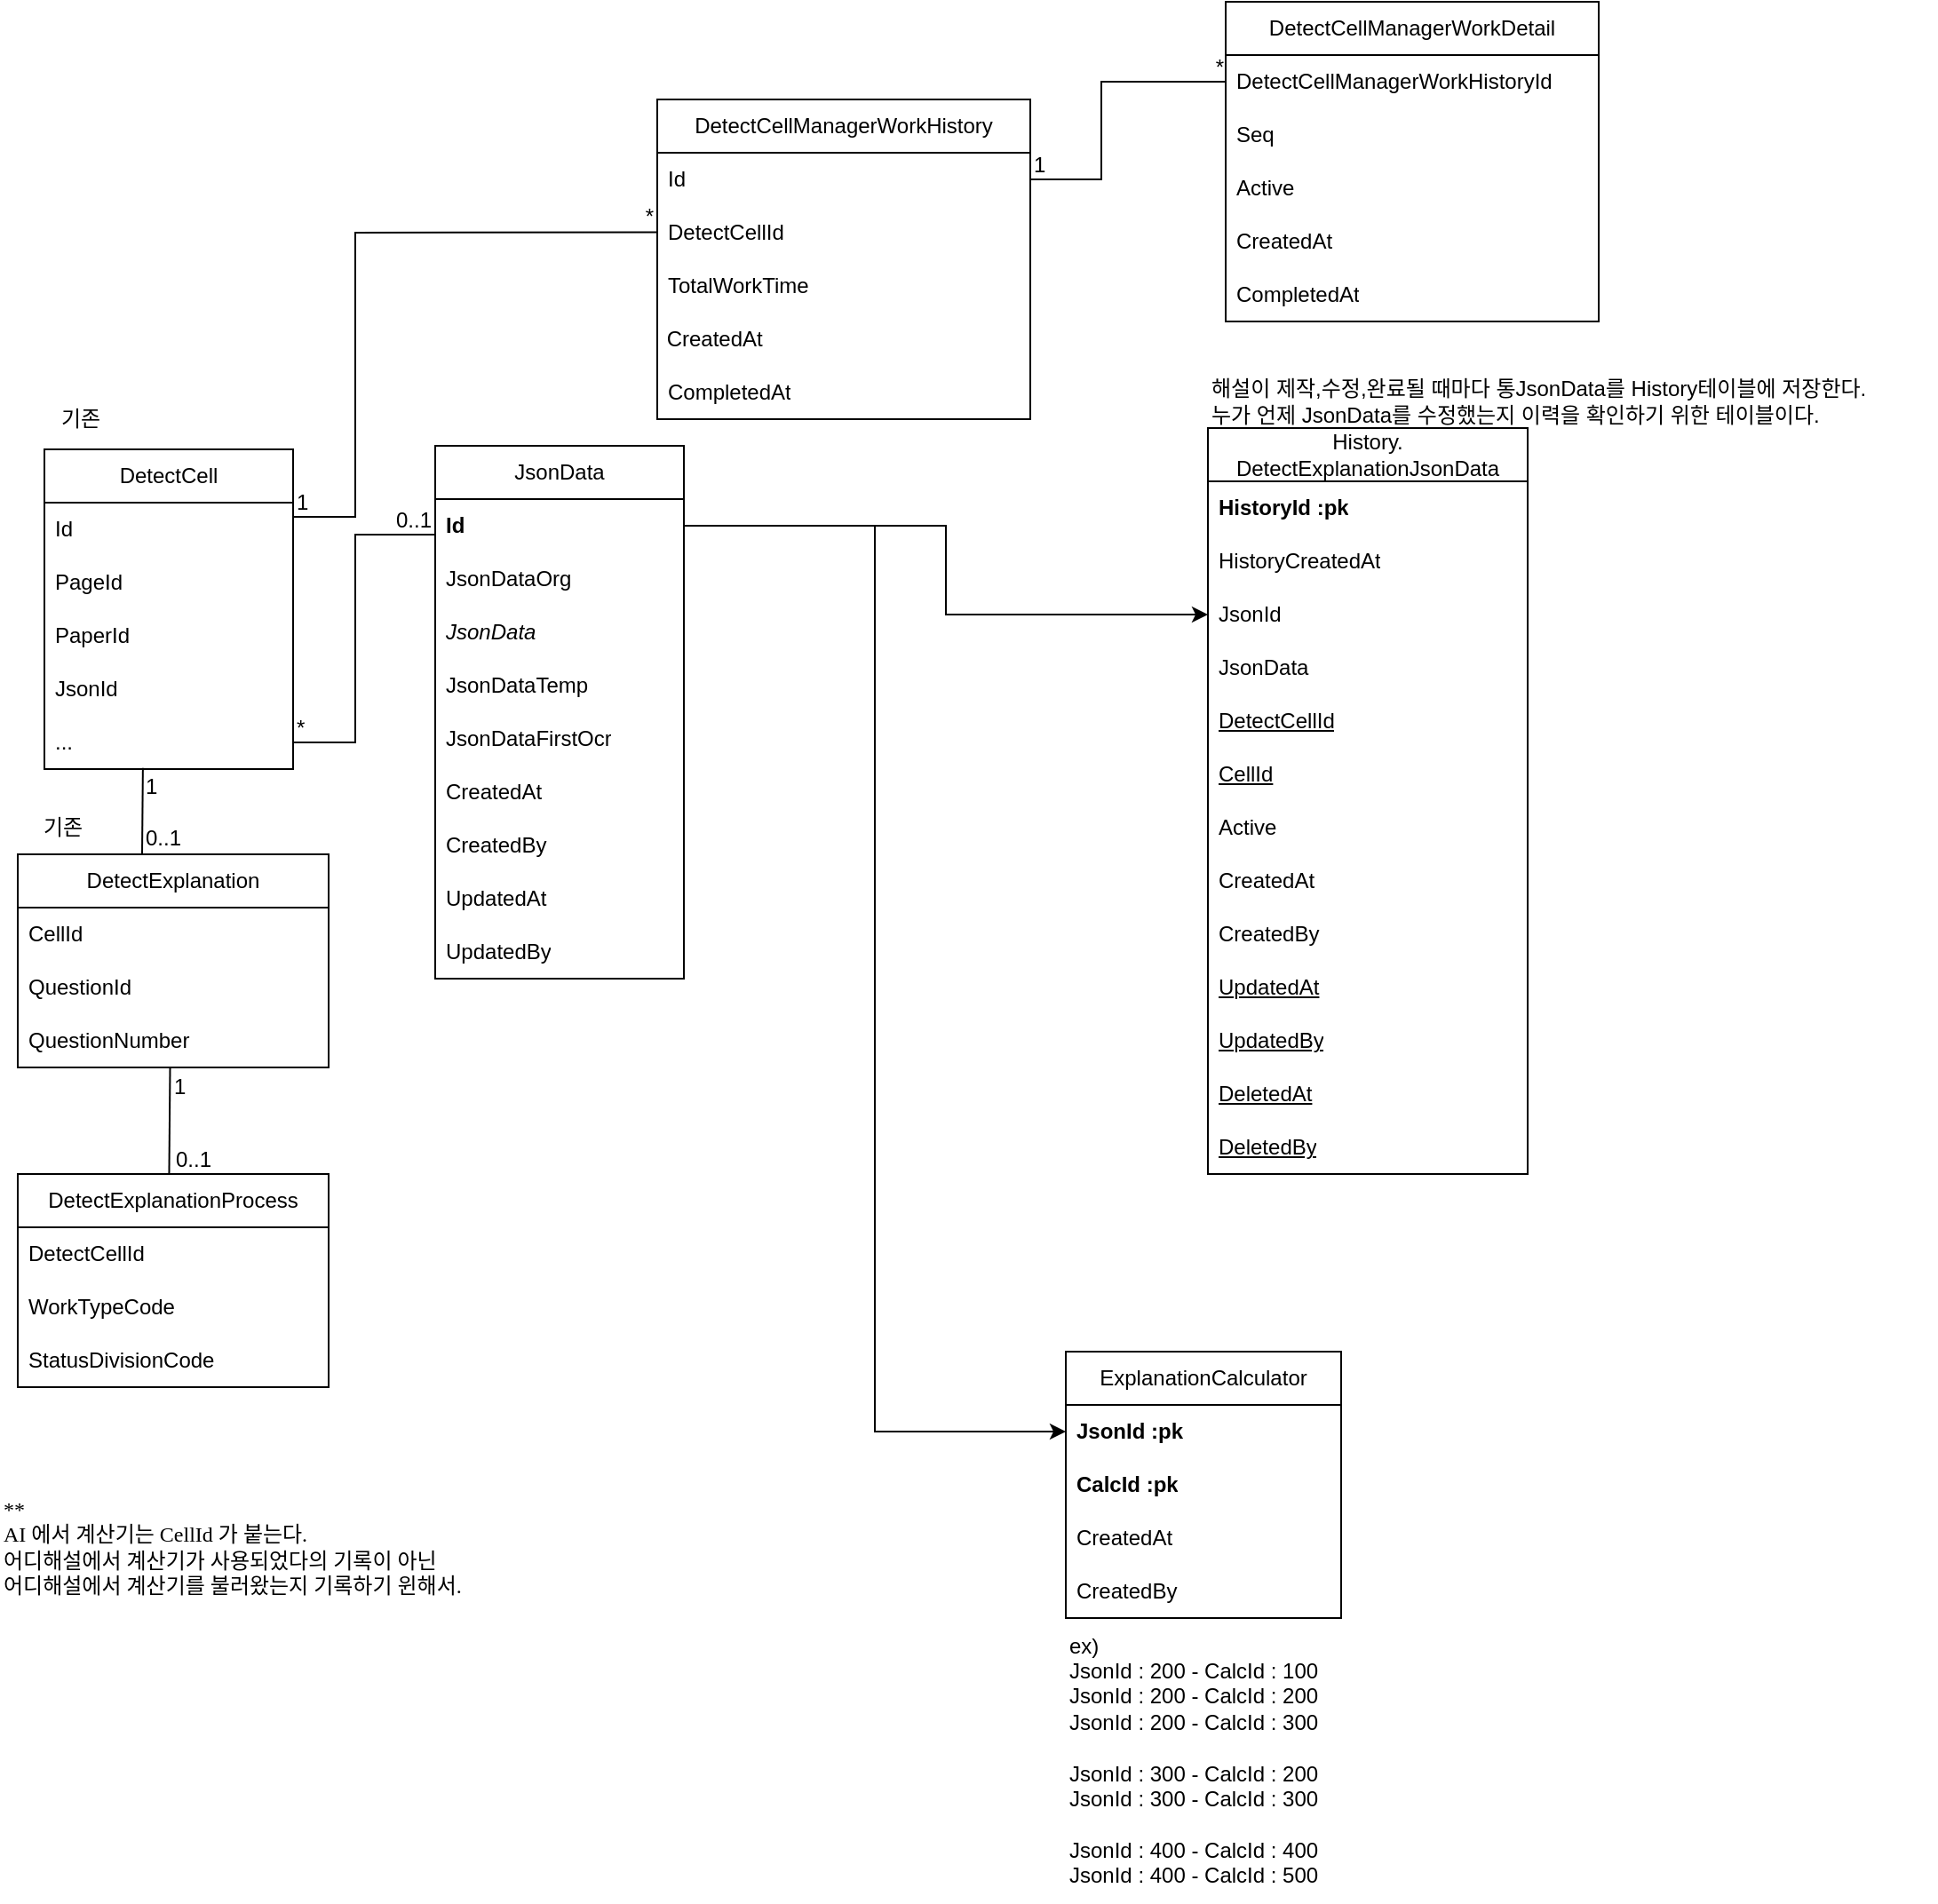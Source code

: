 <mxfile version="26.0.5">
  <diagram id="C5RBs43oDa-KdzZeNtuy" name="Page-1">
    <mxGraphModel dx="834" dy="1612" grid="1" gridSize="10" guides="1" tooltips="1" connect="1" arrows="1" fold="1" page="1" pageScale="1" pageWidth="827" pageHeight="1169" math="0" shadow="0">
      <root>
        <mxCell id="WIyWlLk6GJQsqaUBKTNV-0" />
        <mxCell id="WIyWlLk6GJQsqaUBKTNV-1" parent="WIyWlLk6GJQsqaUBKTNV-0" />
        <mxCell id="RVwB3K6hN_vWvZm14Bsj-29" value="ExplanationCalculator" style="swimlane;fontStyle=0;childLayout=stackLayout;horizontal=1;startSize=30;horizontalStack=0;resizeParent=1;resizeParentMax=0;resizeLast=0;collapsible=1;marginBottom=0;whiteSpace=wrap;html=1;" parent="WIyWlLk6GJQsqaUBKTNV-1" vertex="1">
          <mxGeometry x="720" y="1400" width="155" height="150" as="geometry" />
        </mxCell>
        <mxCell id="RVwB3K6hN_vWvZm14Bsj-33" value="&lt;b&gt;JsonId :pk&lt;/b&gt;" style="text;strokeColor=none;fillColor=none;align=left;verticalAlign=middle;spacingLeft=4;spacingRight=4;overflow=hidden;points=[[0,0.5],[1,0.5]];portConstraint=eastwest;rotatable=0;whiteSpace=wrap;html=1;" parent="RVwB3K6hN_vWvZm14Bsj-29" vertex="1">
          <mxGeometry y="30" width="155" height="30" as="geometry" />
        </mxCell>
        <mxCell id="RVwB3K6hN_vWvZm14Bsj-30" value="&lt;b&gt;CalcId :pk&lt;/b&gt;" style="text;strokeColor=none;fillColor=none;align=left;verticalAlign=middle;spacingLeft=4;spacingRight=4;overflow=hidden;points=[[0,0.5],[1,0.5]];portConstraint=eastwest;rotatable=0;whiteSpace=wrap;html=1;" parent="RVwB3K6hN_vWvZm14Bsj-29" vertex="1">
          <mxGeometry y="60" width="155" height="30" as="geometry" />
        </mxCell>
        <mxCell id="RVwB3K6hN_vWvZm14Bsj-118" value="CreatedAt" style="text;strokeColor=none;fillColor=none;align=left;verticalAlign=middle;spacingLeft=4;spacingRight=4;overflow=hidden;points=[[0,0.5],[1,0.5]];portConstraint=eastwest;rotatable=0;whiteSpace=wrap;html=1;" parent="RVwB3K6hN_vWvZm14Bsj-29" vertex="1">
          <mxGeometry y="90" width="155" height="30" as="geometry" />
        </mxCell>
        <mxCell id="RVwB3K6hN_vWvZm14Bsj-119" value="CreatedBy" style="text;strokeColor=none;fillColor=none;align=left;verticalAlign=middle;spacingLeft=4;spacingRight=4;overflow=hidden;points=[[0,0.5],[1,0.5]];portConstraint=eastwest;rotatable=0;whiteSpace=wrap;html=1;" parent="RVwB3K6hN_vWvZm14Bsj-29" vertex="1">
          <mxGeometry y="120" width="155" height="30" as="geometry" />
        </mxCell>
        <mxCell id="RVwB3K6hN_vWvZm14Bsj-75" value="JsonData" style="swimlane;fontStyle=0;childLayout=stackLayout;horizontal=1;startSize=30;horizontalStack=0;resizeParent=1;resizeParentMax=0;resizeLast=0;collapsible=1;marginBottom=0;whiteSpace=wrap;html=1;" parent="WIyWlLk6GJQsqaUBKTNV-1" vertex="1">
          <mxGeometry x="365" y="890" width="140" height="300" as="geometry" />
        </mxCell>
        <mxCell id="RVwB3K6hN_vWvZm14Bsj-76" value="&lt;b&gt;Id&lt;/b&gt;" style="text;strokeColor=none;fillColor=none;align=left;verticalAlign=middle;spacingLeft=4;spacingRight=4;overflow=hidden;points=[[0,0.5],[1,0.5]];portConstraint=eastwest;rotatable=0;whiteSpace=wrap;html=1;" parent="RVwB3K6hN_vWvZm14Bsj-75" vertex="1">
          <mxGeometry y="30" width="140" height="30" as="geometry" />
        </mxCell>
        <mxCell id="RVwB3K6hN_vWvZm14Bsj-77" value="JsonDataOrg" style="text;strokeColor=none;fillColor=none;align=left;verticalAlign=middle;spacingLeft=4;spacingRight=4;overflow=hidden;points=[[0,0.5],[1,0.5]];portConstraint=eastwest;rotatable=0;whiteSpace=wrap;html=1;" parent="RVwB3K6hN_vWvZm14Bsj-75" vertex="1">
          <mxGeometry y="60" width="140" height="30" as="geometry" />
        </mxCell>
        <mxCell id="RVwB3K6hN_vWvZm14Bsj-78" value="&lt;i style=&quot;&quot;&gt;JsonData&lt;/i&gt;" style="text;strokeColor=none;fillColor=none;align=left;verticalAlign=middle;spacingLeft=4;spacingRight=4;overflow=hidden;points=[[0,0.5],[1,0.5]];portConstraint=eastwest;rotatable=0;whiteSpace=wrap;html=1;" parent="RVwB3K6hN_vWvZm14Bsj-75" vertex="1">
          <mxGeometry y="90" width="140" height="30" as="geometry" />
        </mxCell>
        <mxCell id="RVwB3K6hN_vWvZm14Bsj-86" value="JsonDataTemp" style="text;strokeColor=none;fillColor=none;align=left;verticalAlign=middle;spacingLeft=4;spacingRight=4;overflow=hidden;points=[[0,0.5],[1,0.5]];portConstraint=eastwest;rotatable=0;whiteSpace=wrap;html=1;" parent="RVwB3K6hN_vWvZm14Bsj-75" vertex="1">
          <mxGeometry y="120" width="140" height="30" as="geometry" />
        </mxCell>
        <mxCell id="RVwB3K6hN_vWvZm14Bsj-87" value="JsonDataFirstOcr" style="text;strokeColor=none;fillColor=none;align=left;verticalAlign=middle;spacingLeft=4;spacingRight=4;overflow=hidden;points=[[0,0.5],[1,0.5]];portConstraint=eastwest;rotatable=0;whiteSpace=wrap;html=1;" parent="RVwB3K6hN_vWvZm14Bsj-75" vertex="1">
          <mxGeometry y="150" width="140" height="30" as="geometry" />
        </mxCell>
        <mxCell id="RVwB3K6hN_vWvZm14Bsj-106" value="CreatedAt" style="text;strokeColor=none;fillColor=none;align=left;verticalAlign=middle;spacingLeft=4;spacingRight=4;overflow=hidden;points=[[0,0.5],[1,0.5]];portConstraint=eastwest;rotatable=0;whiteSpace=wrap;html=1;" parent="RVwB3K6hN_vWvZm14Bsj-75" vertex="1">
          <mxGeometry y="180" width="140" height="30" as="geometry" />
        </mxCell>
        <mxCell id="RVwB3K6hN_vWvZm14Bsj-107" value="CreatedBy" style="text;strokeColor=none;fillColor=none;align=left;verticalAlign=middle;spacingLeft=4;spacingRight=4;overflow=hidden;points=[[0,0.5],[1,0.5]];portConstraint=eastwest;rotatable=0;whiteSpace=wrap;html=1;" parent="RVwB3K6hN_vWvZm14Bsj-75" vertex="1">
          <mxGeometry y="210" width="140" height="30" as="geometry" />
        </mxCell>
        <mxCell id="RVwB3K6hN_vWvZm14Bsj-108" value="UpdatedAt" style="text;strokeColor=none;fillColor=none;align=left;verticalAlign=middle;spacingLeft=4;spacingRight=4;overflow=hidden;points=[[0,0.5],[1,0.5]];portConstraint=eastwest;rotatable=0;whiteSpace=wrap;html=1;" parent="RVwB3K6hN_vWvZm14Bsj-75" vertex="1">
          <mxGeometry y="240" width="140" height="30" as="geometry" />
        </mxCell>
        <mxCell id="RVwB3K6hN_vWvZm14Bsj-109" value="UpdatedBy" style="text;strokeColor=none;fillColor=none;align=left;verticalAlign=middle;spacingLeft=4;spacingRight=4;overflow=hidden;points=[[0,0.5],[1,0.5]];portConstraint=eastwest;rotatable=0;whiteSpace=wrap;html=1;" parent="RVwB3K6hN_vWvZm14Bsj-75" vertex="1">
          <mxGeometry y="270" width="140" height="30" as="geometry" />
        </mxCell>
        <mxCell id="RVwB3K6hN_vWvZm14Bsj-80" value="DetectCell" style="swimlane;fontStyle=0;childLayout=stackLayout;horizontal=1;startSize=30;horizontalStack=0;resizeParent=1;resizeParentMax=0;resizeLast=0;collapsible=1;marginBottom=0;whiteSpace=wrap;html=1;" parent="WIyWlLk6GJQsqaUBKTNV-1" vertex="1">
          <mxGeometry x="145" y="892" width="140" height="180" as="geometry" />
        </mxCell>
        <mxCell id="RVwB3K6hN_vWvZm14Bsj-81" value="Id" style="text;strokeColor=none;fillColor=none;align=left;verticalAlign=middle;spacingLeft=4;spacingRight=4;overflow=hidden;points=[[0,0.5],[1,0.5]];portConstraint=eastwest;rotatable=0;whiteSpace=wrap;html=1;" parent="RVwB3K6hN_vWvZm14Bsj-80" vertex="1">
          <mxGeometry y="30" width="140" height="30" as="geometry" />
        </mxCell>
        <mxCell id="RVwB3K6hN_vWvZm14Bsj-82" value="PageId" style="text;strokeColor=none;fillColor=none;align=left;verticalAlign=middle;spacingLeft=4;spacingRight=4;overflow=hidden;points=[[0,0.5],[1,0.5]];portConstraint=eastwest;rotatable=0;whiteSpace=wrap;html=1;" parent="RVwB3K6hN_vWvZm14Bsj-80" vertex="1">
          <mxGeometry y="60" width="140" height="30" as="geometry" />
        </mxCell>
        <mxCell id="RVwB3K6hN_vWvZm14Bsj-83" value="PaperId" style="text;strokeColor=none;fillColor=none;align=left;verticalAlign=middle;spacingLeft=4;spacingRight=4;overflow=hidden;points=[[0,0.5],[1,0.5]];portConstraint=eastwest;rotatable=0;whiteSpace=wrap;html=1;" parent="RVwB3K6hN_vWvZm14Bsj-80" vertex="1">
          <mxGeometry y="90" width="140" height="30" as="geometry" />
        </mxCell>
        <mxCell id="RVwB3K6hN_vWvZm14Bsj-124" value="JsonId" style="text;strokeColor=none;fillColor=none;align=left;verticalAlign=middle;spacingLeft=4;spacingRight=4;overflow=hidden;points=[[0,0.5],[1,0.5]];portConstraint=eastwest;rotatable=0;whiteSpace=wrap;html=1;" parent="RVwB3K6hN_vWvZm14Bsj-80" vertex="1">
          <mxGeometry y="120" width="140" height="30" as="geometry" />
        </mxCell>
        <mxCell id="RVwB3K6hN_vWvZm14Bsj-84" value="..." style="text;strokeColor=none;fillColor=none;align=left;verticalAlign=middle;spacingLeft=4;spacingRight=4;overflow=hidden;points=[[0,0.5],[1,0.5]];portConstraint=eastwest;rotatable=0;whiteSpace=wrap;html=1;" parent="RVwB3K6hN_vWvZm14Bsj-80" vertex="1">
          <mxGeometry y="150" width="140" height="30" as="geometry" />
        </mxCell>
        <mxCell id="RVwB3K6hN_vWvZm14Bsj-93" value="History.&lt;div&gt;DetectExplanationJsonData&lt;/div&gt;" style="swimlane;fontStyle=0;childLayout=stackLayout;horizontal=1;startSize=30;horizontalStack=0;resizeParent=1;resizeParentMax=0;resizeLast=0;collapsible=1;marginBottom=0;whiteSpace=wrap;html=1;" parent="WIyWlLk6GJQsqaUBKTNV-1" vertex="1">
          <mxGeometry x="800" y="880" width="180" height="420" as="geometry" />
        </mxCell>
        <mxCell id="RVwB3K6hN_vWvZm14Bsj-94" value="&lt;b&gt;HistoryId :pk&lt;/b&gt;" style="text;strokeColor=none;fillColor=none;align=left;verticalAlign=middle;spacingLeft=4;spacingRight=4;overflow=hidden;points=[[0,0.5],[1,0.5]];portConstraint=eastwest;rotatable=0;whiteSpace=wrap;html=1;" parent="RVwB3K6hN_vWvZm14Bsj-93" vertex="1">
          <mxGeometry y="30" width="180" height="30" as="geometry" />
        </mxCell>
        <mxCell id="RVwB3K6hN_vWvZm14Bsj-95" value="HistoryCreatedAt" style="text;strokeColor=none;fillColor=none;align=left;verticalAlign=middle;spacingLeft=4;spacingRight=4;overflow=hidden;points=[[0,0.5],[1,0.5]];portConstraint=eastwest;rotatable=0;whiteSpace=wrap;html=1;" parent="RVwB3K6hN_vWvZm14Bsj-93" vertex="1">
          <mxGeometry y="60" width="180" height="30" as="geometry" />
        </mxCell>
        <mxCell id="RVwB3K6hN_vWvZm14Bsj-96" value="JsonId" style="text;strokeColor=none;fillColor=none;align=left;verticalAlign=middle;spacingLeft=4;spacingRight=4;overflow=hidden;points=[[0,0.5],[1,0.5]];portConstraint=eastwest;rotatable=0;whiteSpace=wrap;html=1;" parent="RVwB3K6hN_vWvZm14Bsj-93" vertex="1">
          <mxGeometry y="90" width="180" height="30" as="geometry" />
        </mxCell>
        <mxCell id="RVwB3K6hN_vWvZm14Bsj-98" value="JsonData" style="text;strokeColor=none;fillColor=none;align=left;verticalAlign=middle;spacingLeft=4;spacingRight=4;overflow=hidden;points=[[0,0.5],[1,0.5]];portConstraint=eastwest;rotatable=0;whiteSpace=wrap;html=1;" parent="RVwB3K6hN_vWvZm14Bsj-93" vertex="1">
          <mxGeometry y="120" width="180" height="30" as="geometry" />
        </mxCell>
        <mxCell id="RVwB3K6hN_vWvZm14Bsj-99" value="&lt;u&gt;DetectCellId&lt;/u&gt;" style="text;strokeColor=none;fillColor=none;align=left;verticalAlign=middle;spacingLeft=4;spacingRight=4;overflow=hidden;points=[[0,0.5],[1,0.5]];portConstraint=eastwest;rotatable=0;whiteSpace=wrap;html=1;" parent="RVwB3K6hN_vWvZm14Bsj-93" vertex="1">
          <mxGeometry y="150" width="180" height="30" as="geometry" />
        </mxCell>
        <mxCell id="RVwB3K6hN_vWvZm14Bsj-123" value="&lt;u&gt;CellId&lt;/u&gt;" style="text;strokeColor=none;fillColor=none;align=left;verticalAlign=middle;spacingLeft=4;spacingRight=4;overflow=hidden;points=[[0,0.5],[1,0.5]];portConstraint=eastwest;rotatable=0;whiteSpace=wrap;html=1;" parent="RVwB3K6hN_vWvZm14Bsj-93" vertex="1">
          <mxGeometry y="180" width="180" height="30" as="geometry" />
        </mxCell>
        <mxCell id="ZvhzIcXURMFc8R926jFE-2" value="Active" style="text;strokeColor=none;fillColor=none;align=left;verticalAlign=middle;spacingLeft=4;spacingRight=4;overflow=hidden;points=[[0,0.5],[1,0.5]];portConstraint=eastwest;rotatable=0;whiteSpace=wrap;html=1;" vertex="1" parent="RVwB3K6hN_vWvZm14Bsj-93">
          <mxGeometry y="210" width="180" height="30" as="geometry" />
        </mxCell>
        <mxCell id="RVwB3K6hN_vWvZm14Bsj-101" value="CreatedAt" style="text;strokeColor=none;fillColor=none;align=left;verticalAlign=middle;spacingLeft=4;spacingRight=4;overflow=hidden;points=[[0,0.5],[1,0.5]];portConstraint=eastwest;rotatable=0;whiteSpace=wrap;html=1;" parent="RVwB3K6hN_vWvZm14Bsj-93" vertex="1">
          <mxGeometry y="240" width="180" height="30" as="geometry" />
        </mxCell>
        <mxCell id="RVwB3K6hN_vWvZm14Bsj-102" value="CreatedBy" style="text;strokeColor=none;fillColor=none;align=left;verticalAlign=middle;spacingLeft=4;spacingRight=4;overflow=hidden;points=[[0,0.5],[1,0.5]];portConstraint=eastwest;rotatable=0;whiteSpace=wrap;html=1;" parent="RVwB3K6hN_vWvZm14Bsj-93" vertex="1">
          <mxGeometry y="270" width="180" height="30" as="geometry" />
        </mxCell>
        <mxCell id="RVwB3K6hN_vWvZm14Bsj-103" value="&lt;u&gt;UpdatedAt&lt;/u&gt;" style="text;strokeColor=none;fillColor=none;align=left;verticalAlign=middle;spacingLeft=4;spacingRight=4;overflow=hidden;points=[[0,0.5],[1,0.5]];portConstraint=eastwest;rotatable=0;whiteSpace=wrap;html=1;" parent="RVwB3K6hN_vWvZm14Bsj-93" vertex="1">
          <mxGeometry y="300" width="180" height="30" as="geometry" />
        </mxCell>
        <mxCell id="RVwB3K6hN_vWvZm14Bsj-104" value="&lt;u&gt;UpdatedBy&lt;/u&gt;" style="text;strokeColor=none;fillColor=none;align=left;verticalAlign=middle;spacingLeft=4;spacingRight=4;overflow=hidden;points=[[0,0.5],[1,0.5]];portConstraint=eastwest;rotatable=0;whiteSpace=wrap;html=1;" parent="RVwB3K6hN_vWvZm14Bsj-93" vertex="1">
          <mxGeometry y="330" width="180" height="30" as="geometry" />
        </mxCell>
        <mxCell id="ZvhzIcXURMFc8R926jFE-0" value="&lt;u&gt;DeletedAt&lt;/u&gt;" style="text;strokeColor=none;fillColor=none;align=left;verticalAlign=middle;spacingLeft=4;spacingRight=4;overflow=hidden;points=[[0,0.5],[1,0.5]];portConstraint=eastwest;rotatable=0;whiteSpace=wrap;html=1;" vertex="1" parent="RVwB3K6hN_vWvZm14Bsj-93">
          <mxGeometry y="360" width="180" height="30" as="geometry" />
        </mxCell>
        <mxCell id="ZvhzIcXURMFc8R926jFE-1" value="&lt;u&gt;DeletedBy&lt;/u&gt;" style="text;strokeColor=none;fillColor=none;align=left;verticalAlign=middle;spacingLeft=4;spacingRight=4;overflow=hidden;points=[[0,0.5],[1,0.5]];portConstraint=eastwest;rotatable=0;whiteSpace=wrap;html=1;" vertex="1" parent="RVwB3K6hN_vWvZm14Bsj-93">
          <mxGeometry y="390" width="180" height="30" as="geometry" />
        </mxCell>
        <mxCell id="RVwB3K6hN_vWvZm14Bsj-113" value="기존" style="text;html=1;align=center;verticalAlign=middle;resizable=0;points=[];autosize=1;strokeColor=none;fillColor=none;" parent="WIyWlLk6GJQsqaUBKTNV-1" vertex="1">
          <mxGeometry x="140" y="860" width="50" height="30" as="geometry" />
        </mxCell>
        <mxCell id="RVwB3K6hN_vWvZm14Bsj-116" style="edgeStyle=orthogonalEdgeStyle;rounded=0;orthogonalLoop=1;jettySize=auto;html=1;exitX=1;exitY=0.5;exitDx=0;exitDy=0;entryX=0;entryY=0.5;entryDx=0;entryDy=0;" parent="WIyWlLk6GJQsqaUBKTNV-1" source="RVwB3K6hN_vWvZm14Bsj-76" target="RVwB3K6hN_vWvZm14Bsj-96" edge="1">
          <mxGeometry relative="1" as="geometry" />
        </mxCell>
        <mxCell id="RVwB3K6hN_vWvZm14Bsj-117" value="해설이 제작,수정,완료될 때마다 통JsonData를 History테이블에 저장한다.&lt;br&gt;누가 언제 JsonData를 수정했는지 이력을 확인하기 위한 테이블이다." style="text;html=1;align=left;verticalAlign=middle;resizable=0;points=[];autosize=1;strokeColor=none;fillColor=none;" parent="WIyWlLk6GJQsqaUBKTNV-1" vertex="1">
          <mxGeometry x="800" y="845" width="410" height="40" as="geometry" />
        </mxCell>
        <mxCell id="RVwB3K6hN_vWvZm14Bsj-120" style="edgeStyle=orthogonalEdgeStyle;rounded=0;orthogonalLoop=1;jettySize=auto;html=1;exitX=1;exitY=0.5;exitDx=0;exitDy=0;entryX=0;entryY=0.5;entryDx=0;entryDy=0;" parent="WIyWlLk6GJQsqaUBKTNV-1" source="RVwB3K6hN_vWvZm14Bsj-76" target="RVwB3K6hN_vWvZm14Bsj-33" edge="1">
          <mxGeometry relative="1" as="geometry" />
        </mxCell>
        <mxCell id="RVwB3K6hN_vWvZm14Bsj-121" value="&lt;div&gt;&lt;div&gt;ex)&lt;/div&gt;&lt;div&gt;JsonId : 200 - CalcId : 100&lt;/div&gt;&lt;div&gt;JsonId : 200 - CalcId : 200&lt;/div&gt;&lt;div&gt;JsonId : 200 - CalcId : 300&lt;/div&gt;&lt;div&gt;&amp;nbsp; &amp;nbsp; &amp;nbsp; &amp;nbsp; &amp;nbsp;&lt;/div&gt;&lt;div&gt;JsonId : 300 - CalcId : 200&lt;/div&gt;&lt;div&gt;JsonId : 300 - CalcId : 300&lt;/div&gt;&lt;div&gt;&amp;nbsp; &amp;nbsp; &amp;nbsp;&lt;/div&gt;&lt;div&gt;JsonId : 400 - CalcId : 400&lt;/div&gt;&lt;div&gt;JsonId : 400 - CalcId : 500&lt;/div&gt;&lt;/div&gt;" style="text;html=1;align=left;verticalAlign=middle;resizable=0;points=[];autosize=1;strokeColor=none;fillColor=none;" parent="WIyWlLk6GJQsqaUBKTNV-1" vertex="1">
          <mxGeometry x="720" y="1550" width="160" height="160" as="geometry" />
        </mxCell>
        <mxCell id="RVwB3K6hN_vWvZm14Bsj-122" value="&lt;font face=&quot;눈누&quot;&gt;**&lt;/font&gt;&lt;div&gt;&lt;font face=&quot;눈누&quot;&gt;AI 에서 계산기는&amp;nbsp;&lt;span style=&quot;background-color: transparent; color: light-dark(rgb(0, 0, 0), rgb(255, 255, 255));&quot;&gt;CellId 가 붙는다.&lt;/span&gt;&lt;/font&gt;&lt;div&gt;&lt;font face=&quot;눈누&quot;&gt;어디해설에서 계산기가 사용되었다의 기록이 아닌&lt;/font&gt;&lt;/div&gt;&lt;div&gt;&lt;font face=&quot;눈누&quot;&gt;어디해설에서 계산기를 불러왔는지 기록하기 윈해서.&lt;/font&gt;&lt;/div&gt;&lt;/div&gt;" style="text;html=1;align=left;verticalAlign=middle;resizable=0;points=[];autosize=1;strokeColor=none;fillColor=none;" parent="WIyWlLk6GJQsqaUBKTNV-1" vertex="1">
          <mxGeometry x="120" y="1470" width="310" height="80" as="geometry" />
        </mxCell>
        <mxCell id="DWPxnlm3FlXKutqttewt-0" value="DetectExplanationProcess" style="swimlane;fontStyle=0;childLayout=stackLayout;horizontal=1;startSize=30;horizontalStack=0;resizeParent=1;resizeParentMax=0;resizeLast=0;collapsible=1;marginBottom=0;whiteSpace=wrap;html=1;" parent="WIyWlLk6GJQsqaUBKTNV-1" vertex="1">
          <mxGeometry x="130" y="1300" width="175" height="120" as="geometry" />
        </mxCell>
        <mxCell id="DWPxnlm3FlXKutqttewt-1" value="DetectCellId" style="text;strokeColor=none;fillColor=none;align=left;verticalAlign=middle;spacingLeft=4;spacingRight=4;overflow=hidden;points=[[0,0.5],[1,0.5]];portConstraint=eastwest;rotatable=0;whiteSpace=wrap;html=1;" parent="DWPxnlm3FlXKutqttewt-0" vertex="1">
          <mxGeometry y="30" width="175" height="30" as="geometry" />
        </mxCell>
        <mxCell id="DWPxnlm3FlXKutqttewt-2" value="WorkTypeCode" style="text;strokeColor=none;fillColor=none;align=left;verticalAlign=middle;spacingLeft=4;spacingRight=4;overflow=hidden;points=[[0,0.5],[1,0.5]];portConstraint=eastwest;rotatable=0;whiteSpace=wrap;html=1;" parent="DWPxnlm3FlXKutqttewt-0" vertex="1">
          <mxGeometry y="60" width="175" height="30" as="geometry" />
        </mxCell>
        <mxCell id="DWPxnlm3FlXKutqttewt-3" value="StatusDivisionCode" style="text;strokeColor=none;fillColor=none;align=left;verticalAlign=middle;spacingLeft=4;spacingRight=4;overflow=hidden;points=[[0,0.5],[1,0.5]];portConstraint=eastwest;rotatable=0;whiteSpace=wrap;html=1;" parent="DWPxnlm3FlXKutqttewt-0" vertex="1">
          <mxGeometry y="90" width="175" height="30" as="geometry" />
        </mxCell>
        <mxCell id="DWPxnlm3FlXKutqttewt-5" value="DetectExplanation" style="swimlane;fontStyle=0;childLayout=stackLayout;horizontal=1;startSize=30;horizontalStack=0;resizeParent=1;resizeParentMax=0;resizeLast=0;collapsible=1;marginBottom=0;whiteSpace=wrap;html=1;" parent="WIyWlLk6GJQsqaUBKTNV-1" vertex="1">
          <mxGeometry x="130" y="1120" width="175" height="120" as="geometry" />
        </mxCell>
        <mxCell id="DWPxnlm3FlXKutqttewt-6" value="CellId" style="text;strokeColor=none;fillColor=none;align=left;verticalAlign=middle;spacingLeft=4;spacingRight=4;overflow=hidden;points=[[0,0.5],[1,0.5]];portConstraint=eastwest;rotatable=0;whiteSpace=wrap;html=1;" parent="DWPxnlm3FlXKutqttewt-5" vertex="1">
          <mxGeometry y="30" width="175" height="30" as="geometry" />
        </mxCell>
        <mxCell id="DWPxnlm3FlXKutqttewt-7" value="QuestionId" style="text;strokeColor=none;fillColor=none;align=left;verticalAlign=middle;spacingLeft=4;spacingRight=4;overflow=hidden;points=[[0,0.5],[1,0.5]];portConstraint=eastwest;rotatable=0;whiteSpace=wrap;html=1;" parent="DWPxnlm3FlXKutqttewt-5" vertex="1">
          <mxGeometry y="60" width="175" height="30" as="geometry" />
        </mxCell>
        <mxCell id="DWPxnlm3FlXKutqttewt-8" value="QuestionNumber" style="text;strokeColor=none;fillColor=none;align=left;verticalAlign=middle;spacingLeft=4;spacingRight=4;overflow=hidden;points=[[0,0.5],[1,0.5]];portConstraint=eastwest;rotatable=0;whiteSpace=wrap;html=1;" parent="DWPxnlm3FlXKutqttewt-5" vertex="1">
          <mxGeometry y="90" width="175" height="30" as="geometry" />
        </mxCell>
        <mxCell id="DWPxnlm3FlXKutqttewt-10" value="기존" style="text;html=1;align=center;verticalAlign=middle;resizable=0;points=[];autosize=1;strokeColor=none;fillColor=none;" parent="WIyWlLk6GJQsqaUBKTNV-1" vertex="1">
          <mxGeometry x="130" y="1090" width="50" height="30" as="geometry" />
        </mxCell>
        <mxCell id="DWPxnlm3FlXKutqttewt-12" value="" style="endArrow=none;html=1;rounded=0;exitX=0.396;exitY=0.98;exitDx=0;exitDy=0;exitPerimeter=0;" parent="WIyWlLk6GJQsqaUBKTNV-1" source="RVwB3K6hN_vWvZm14Bsj-84" edge="1">
          <mxGeometry relative="1" as="geometry">
            <mxPoint x="205" y="1042" as="sourcePoint" />
            <mxPoint x="200" y="1120" as="targetPoint" />
          </mxGeometry>
        </mxCell>
        <mxCell id="DWPxnlm3FlXKutqttewt-13" value="1" style="resizable=0;html=1;whiteSpace=wrap;align=left;verticalAlign=bottom;" parent="DWPxnlm3FlXKutqttewt-12" connectable="0" vertex="1">
          <mxGeometry x="-1" relative="1" as="geometry">
            <mxPoint y="19" as="offset" />
          </mxGeometry>
        </mxCell>
        <mxCell id="DWPxnlm3FlXKutqttewt-14" value="0..1" style="resizable=0;html=1;whiteSpace=wrap;align=right;verticalAlign=bottom;" parent="DWPxnlm3FlXKutqttewt-12" connectable="0" vertex="1">
          <mxGeometry x="1" relative="1" as="geometry">
            <mxPoint x="23" as="offset" />
          </mxGeometry>
        </mxCell>
        <mxCell id="DWPxnlm3FlXKutqttewt-15" value="" style="endArrow=none;html=1;rounded=0;entryX=0.001;entryY=0.667;entryDx=0;entryDy=0;entryPerimeter=0;exitX=1;exitY=0.5;exitDx=0;exitDy=0;" parent="WIyWlLk6GJQsqaUBKTNV-1" source="RVwB3K6hN_vWvZm14Bsj-84" target="RVwB3K6hN_vWvZm14Bsj-76" edge="1">
          <mxGeometry relative="1" as="geometry">
            <mxPoint x="285" y="940" as="sourcePoint" />
            <mxPoint x="360" y="940" as="targetPoint" />
            <Array as="points">
              <mxPoint x="320" y="1057" />
              <mxPoint x="320" y="940" />
            </Array>
          </mxGeometry>
        </mxCell>
        <mxCell id="DWPxnlm3FlXKutqttewt-16" value="*" style="resizable=0;html=1;whiteSpace=wrap;align=left;verticalAlign=bottom;" parent="DWPxnlm3FlXKutqttewt-15" connectable="0" vertex="1">
          <mxGeometry x="-1" relative="1" as="geometry" />
        </mxCell>
        <mxCell id="DWPxnlm3FlXKutqttewt-17" value="0..1" style="resizable=0;html=1;whiteSpace=wrap;align=right;verticalAlign=bottom;" parent="DWPxnlm3FlXKutqttewt-15" connectable="0" vertex="1">
          <mxGeometry x="1" relative="1" as="geometry" />
        </mxCell>
        <mxCell id="DWPxnlm3FlXKutqttewt-22" value="" style="endArrow=none;html=1;rounded=0;exitX=0.49;exitY=0.996;exitDx=0;exitDy=0;exitPerimeter=0;entryX=0.487;entryY=0.004;entryDx=0;entryDy=0;entryPerimeter=0;" parent="WIyWlLk6GJQsqaUBKTNV-1" source="DWPxnlm3FlXKutqttewt-8" target="DWPxnlm3FlXKutqttewt-0" edge="1">
          <mxGeometry relative="1" as="geometry">
            <mxPoint x="160" y="1269.76" as="sourcePoint" />
            <mxPoint x="260" y="1270" as="targetPoint" />
          </mxGeometry>
        </mxCell>
        <mxCell id="DWPxnlm3FlXKutqttewt-23" value="1" style="resizable=0;html=1;whiteSpace=wrap;align=left;verticalAlign=bottom;" parent="DWPxnlm3FlXKutqttewt-22" connectable="0" vertex="1">
          <mxGeometry x="-1" relative="1" as="geometry">
            <mxPoint y="20" as="offset" />
          </mxGeometry>
        </mxCell>
        <mxCell id="DWPxnlm3FlXKutqttewt-24" value="0..1" style="resizable=0;html=1;whiteSpace=wrap;align=right;verticalAlign=bottom;" parent="DWPxnlm3FlXKutqttewt-22" connectable="0" vertex="1">
          <mxGeometry x="1" relative="1" as="geometry">
            <mxPoint x="25" as="offset" />
          </mxGeometry>
        </mxCell>
        <mxCell id="DWPxnlm3FlXKutqttewt-25" value="DetectCellManagerWorkHistory" style="swimlane;fontStyle=0;childLayout=stackLayout;horizontal=1;startSize=30;horizontalStack=0;resizeParent=1;resizeParentMax=0;resizeLast=0;collapsible=1;marginBottom=0;whiteSpace=wrap;html=1;" parent="WIyWlLk6GJQsqaUBKTNV-1" vertex="1">
          <mxGeometry x="490" y="695" width="210" height="180" as="geometry" />
        </mxCell>
        <mxCell id="DWPxnlm3FlXKutqttewt-26" value="Id" style="text;strokeColor=none;fillColor=none;align=left;verticalAlign=middle;spacingLeft=4;spacingRight=4;overflow=hidden;points=[[0,0.5],[1,0.5]];portConstraint=eastwest;rotatable=0;whiteSpace=wrap;html=1;" parent="DWPxnlm3FlXKutqttewt-25" vertex="1">
          <mxGeometry y="30" width="210" height="30" as="geometry" />
        </mxCell>
        <mxCell id="DWPxnlm3FlXKutqttewt-27" value="DetectCellId" style="text;strokeColor=none;fillColor=none;align=left;verticalAlign=middle;spacingLeft=4;spacingRight=4;overflow=hidden;points=[[0,0.5],[1,0.5]];portConstraint=eastwest;rotatable=0;whiteSpace=wrap;html=1;" parent="DWPxnlm3FlXKutqttewt-25" vertex="1">
          <mxGeometry y="60" width="210" height="30" as="geometry" />
        </mxCell>
        <mxCell id="DWPxnlm3FlXKutqttewt-28" value="TotalWorkTime" style="text;strokeColor=none;fillColor=none;align=left;verticalAlign=middle;spacingLeft=4;spacingRight=4;overflow=hidden;points=[[0,0.5],[1,0.5]];portConstraint=eastwest;rotatable=0;whiteSpace=wrap;html=1;" parent="DWPxnlm3FlXKutqttewt-25" vertex="1">
          <mxGeometry y="90" width="210" height="30" as="geometry" />
        </mxCell>
        <mxCell id="RVwB3K6hN_vWvZm14Bsj-111" value="&lt;span style=&quot;text-wrap-mode: wrap;&quot;&gt;&amp;nbsp;CreatedAt&lt;/span&gt;" style="text;html=1;align=left;verticalAlign=middle;resizable=0;points=[];autosize=1;strokeColor=none;fillColor=none;" parent="DWPxnlm3FlXKutqttewt-25" vertex="1">
          <mxGeometry y="120" width="210" height="30" as="geometry" />
        </mxCell>
        <mxCell id="DWPxnlm3FlXKutqttewt-29" value="CompletedAt" style="text;strokeColor=none;fillColor=none;align=left;verticalAlign=middle;spacingLeft=4;spacingRight=4;overflow=hidden;points=[[0,0.5],[1,0.5]];portConstraint=eastwest;rotatable=0;whiteSpace=wrap;html=1;" parent="DWPxnlm3FlXKutqttewt-25" vertex="1">
          <mxGeometry y="150" width="210" height="30" as="geometry" />
        </mxCell>
        <mxCell id="DWPxnlm3FlXKutqttewt-31" value="" style="endArrow=none;html=1;rounded=0;" parent="WIyWlLk6GJQsqaUBKTNV-1" edge="1">
          <mxGeometry relative="1" as="geometry">
            <mxPoint x="285" y="930" as="sourcePoint" />
            <mxPoint x="490" y="769.71" as="targetPoint" />
            <Array as="points">
              <mxPoint x="320" y="930" />
              <mxPoint x="320" y="770" />
            </Array>
          </mxGeometry>
        </mxCell>
        <mxCell id="DWPxnlm3FlXKutqttewt-32" value="1" style="resizable=0;html=1;whiteSpace=wrap;align=left;verticalAlign=bottom;" parent="DWPxnlm3FlXKutqttewt-31" connectable="0" vertex="1">
          <mxGeometry x="-1" relative="1" as="geometry" />
        </mxCell>
        <mxCell id="DWPxnlm3FlXKutqttewt-33" value="*" style="resizable=0;html=1;whiteSpace=wrap;align=right;verticalAlign=bottom;" parent="DWPxnlm3FlXKutqttewt-31" connectable="0" vertex="1">
          <mxGeometry x="1" relative="1" as="geometry" />
        </mxCell>
        <mxCell id="DWPxnlm3FlXKutqttewt-35" value="DetectCellManagerWorkDetail" style="swimlane;fontStyle=0;childLayout=stackLayout;horizontal=1;startSize=30;horizontalStack=0;resizeParent=1;resizeParentMax=0;resizeLast=0;collapsible=1;marginBottom=0;whiteSpace=wrap;html=1;" parent="WIyWlLk6GJQsqaUBKTNV-1" vertex="1">
          <mxGeometry x="810" y="640" width="210" height="180" as="geometry" />
        </mxCell>
        <mxCell id="DWPxnlm3FlXKutqttewt-36" value="&lt;span style=&quot;text-align: center;&quot;&gt;DetectCellManagerWorkHistoryId&lt;/span&gt;" style="text;strokeColor=none;fillColor=none;align=left;verticalAlign=middle;spacingLeft=4;spacingRight=4;overflow=hidden;points=[[0,0.5],[1,0.5]];portConstraint=eastwest;rotatable=0;whiteSpace=wrap;html=1;" parent="DWPxnlm3FlXKutqttewt-35" vertex="1">
          <mxGeometry y="30" width="210" height="30" as="geometry" />
        </mxCell>
        <mxCell id="DWPxnlm3FlXKutqttewt-37" value="Seq" style="text;strokeColor=none;fillColor=none;align=left;verticalAlign=middle;spacingLeft=4;spacingRight=4;overflow=hidden;points=[[0,0.5],[1,0.5]];portConstraint=eastwest;rotatable=0;whiteSpace=wrap;html=1;" parent="DWPxnlm3FlXKutqttewt-35" vertex="1">
          <mxGeometry y="60" width="210" height="30" as="geometry" />
        </mxCell>
        <mxCell id="DWPxnlm3FlXKutqttewt-38" value="Active" style="text;strokeColor=none;fillColor=none;align=left;verticalAlign=middle;spacingLeft=4;spacingRight=4;overflow=hidden;points=[[0,0.5],[1,0.5]];portConstraint=eastwest;rotatable=0;whiteSpace=wrap;html=1;" parent="DWPxnlm3FlXKutqttewt-35" vertex="1">
          <mxGeometry y="90" width="210" height="30" as="geometry" />
        </mxCell>
        <mxCell id="DWPxnlm3FlXKutqttewt-39" value="CreatedAt" style="text;strokeColor=none;fillColor=none;align=left;verticalAlign=middle;spacingLeft=4;spacingRight=4;overflow=hidden;points=[[0,0.5],[1,0.5]];portConstraint=eastwest;rotatable=0;whiteSpace=wrap;html=1;" parent="DWPxnlm3FlXKutqttewt-35" vertex="1">
          <mxGeometry y="120" width="210" height="30" as="geometry" />
        </mxCell>
        <mxCell id="DWPxnlm3FlXKutqttewt-51" value="CompletedAt" style="text;strokeColor=none;fillColor=none;align=left;verticalAlign=middle;spacingLeft=4;spacingRight=4;overflow=hidden;points=[[0,0.5],[1,0.5]];portConstraint=eastwest;rotatable=0;whiteSpace=wrap;html=1;" parent="DWPxnlm3FlXKutqttewt-35" vertex="1">
          <mxGeometry y="150" width="210" height="30" as="geometry" />
        </mxCell>
        <mxCell id="DWPxnlm3FlXKutqttewt-47" value="" style="endArrow=none;html=1;rounded=0;exitX=1;exitY=0.5;exitDx=0;exitDy=0;entryX=0;entryY=0.5;entryDx=0;entryDy=0;" parent="WIyWlLk6GJQsqaUBKTNV-1" source="DWPxnlm3FlXKutqttewt-26" target="DWPxnlm3FlXKutqttewt-36" edge="1">
          <mxGeometry relative="1" as="geometry">
            <mxPoint x="690" y="610" as="sourcePoint" />
            <mxPoint x="850" y="610" as="targetPoint" />
            <Array as="points">
              <mxPoint x="740" y="740" />
              <mxPoint x="740" y="685" />
            </Array>
          </mxGeometry>
        </mxCell>
        <mxCell id="DWPxnlm3FlXKutqttewt-48" value="1" style="resizable=0;html=1;whiteSpace=wrap;align=left;verticalAlign=bottom;" parent="DWPxnlm3FlXKutqttewt-47" connectable="0" vertex="1">
          <mxGeometry x="-1" relative="1" as="geometry" />
        </mxCell>
        <mxCell id="DWPxnlm3FlXKutqttewt-49" value="*" style="resizable=0;html=1;whiteSpace=wrap;align=right;verticalAlign=bottom;" parent="DWPxnlm3FlXKutqttewt-47" connectable="0" vertex="1">
          <mxGeometry x="1" relative="1" as="geometry" />
        </mxCell>
      </root>
    </mxGraphModel>
  </diagram>
</mxfile>
